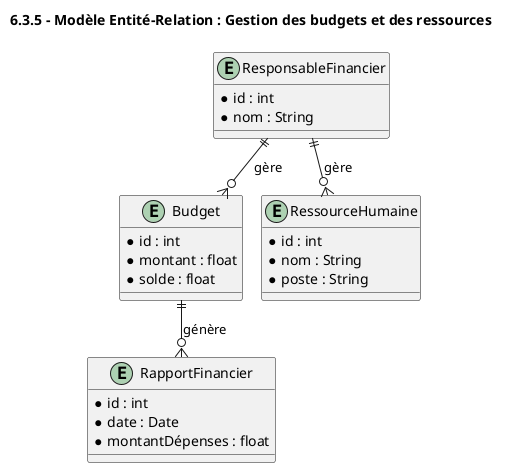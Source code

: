 @startuml
!pragma layout smetana
title 6.3.5 - Modèle Entité-Relation : Gestion des budgets et des ressources

entity ResponsableFinancier {
    *id : int
    *nom : String
}

entity Budget {
    *id : int
    *montant : float
    *solde : float
}

entity RessourceHumaine {
    *id : int
    *nom : String
    *poste : String
}

entity RapportFinancier {
    *id : int
    *date : Date
    *montantDépenses : float
}

ResponsableFinancier ||--o{ Budget : "gère"
Budget ||--o{ RapportFinancier : "génère"
ResponsableFinancier ||--o{ RessourceHumaine : "gère"

@enduml
